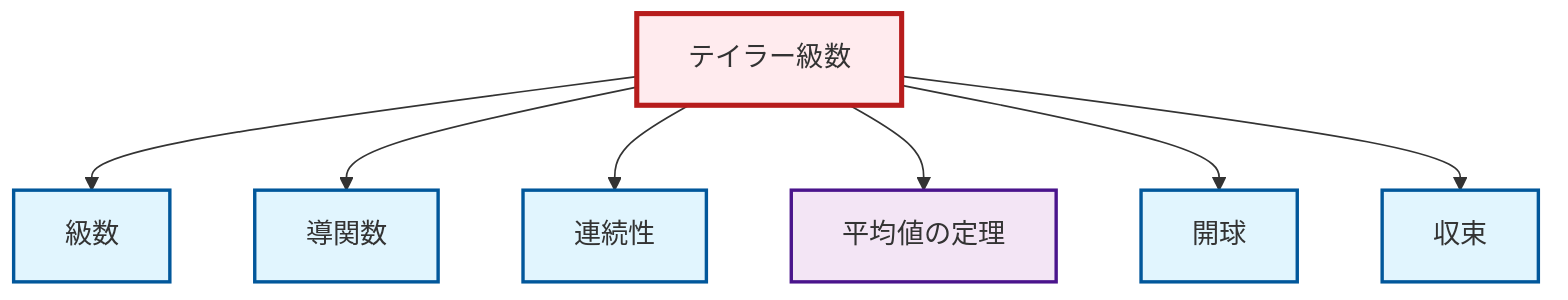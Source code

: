 graph TD
    classDef definition fill:#e1f5fe,stroke:#01579b,stroke-width:2px
    classDef theorem fill:#f3e5f5,stroke:#4a148c,stroke-width:2px
    classDef axiom fill:#fff3e0,stroke:#e65100,stroke-width:2px
    classDef example fill:#e8f5e9,stroke:#1b5e20,stroke-width:2px
    classDef current fill:#ffebee,stroke:#b71c1c,stroke-width:3px
    thm-mean-value["平均値の定理"]:::theorem
    def-open-ball["開球"]:::definition
    def-convergence["収束"]:::definition
    def-continuity["連続性"]:::definition
    thm-taylor-series["テイラー級数"]:::theorem
    def-series["級数"]:::definition
    def-derivative["導関数"]:::definition
    thm-taylor-series --> def-series
    thm-taylor-series --> def-derivative
    thm-taylor-series --> def-continuity
    thm-taylor-series --> thm-mean-value
    thm-taylor-series --> def-open-ball
    thm-taylor-series --> def-convergence
    class thm-taylor-series current
